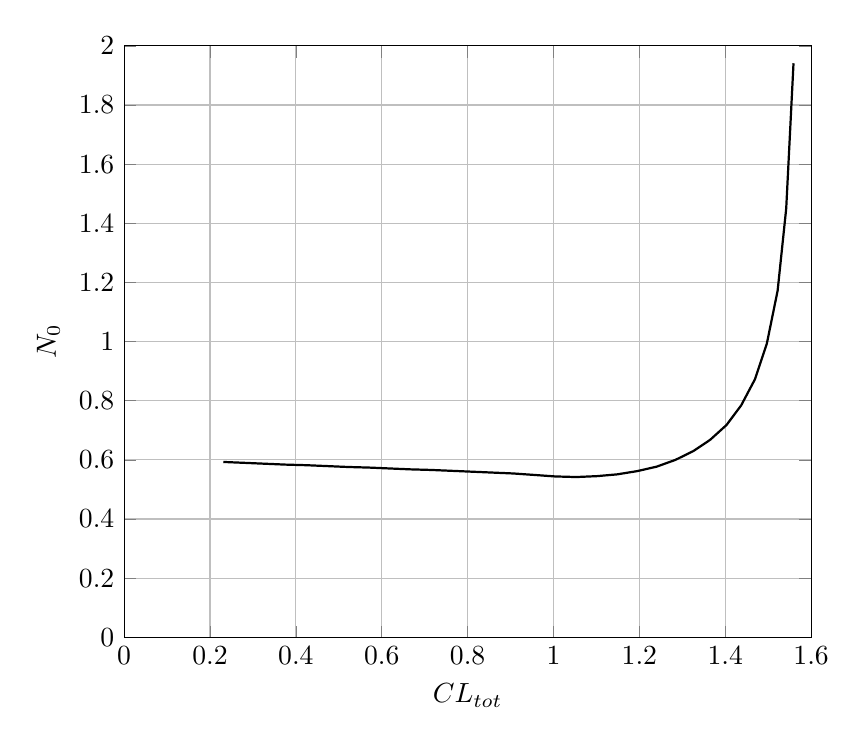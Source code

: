 %CL vs Alpha clean WING
\begin{tikzpicture}

\begin{axis}[
width=0.85\textwidth,
height=0.75\textwidth,
scaled ticks=false, tick label style={/pgf/number format/fixed},
xmin=0,
xmax=1.6,
xlabel={$CL_{tot}$},
xmajorgrids,
ymin=0,
ymax=2,
ylabel={$N_0$},
ymajorgrids,
]

\addplot [
color=black,
thick
]
table[]{
0.231	0.593
0.28	0.59
0.328	0.587
0.376	0.584
0.425	0.582
0.473	0.579
0.521	0.576
0.57	0.574
0.618	0.571
0.666	0.568
0.714	0.566
0.763	0.563
0.811	0.56
0.859	0.557
0.907	0.554
0.956	0.549
1.004	0.544
1.053	0.542
1.101	0.545
1.148	0.551
1.195	0.562
1.24	0.577
1.284	0.6
1.326	0.63
1.365	0.668
1.403	0.718
1.437	0.784
1.469	0.872
1.497	0.994
1.522	1.172
1.542	1.45
1.559	1.941
};
\end{axis}
\end{tikzpicture}%